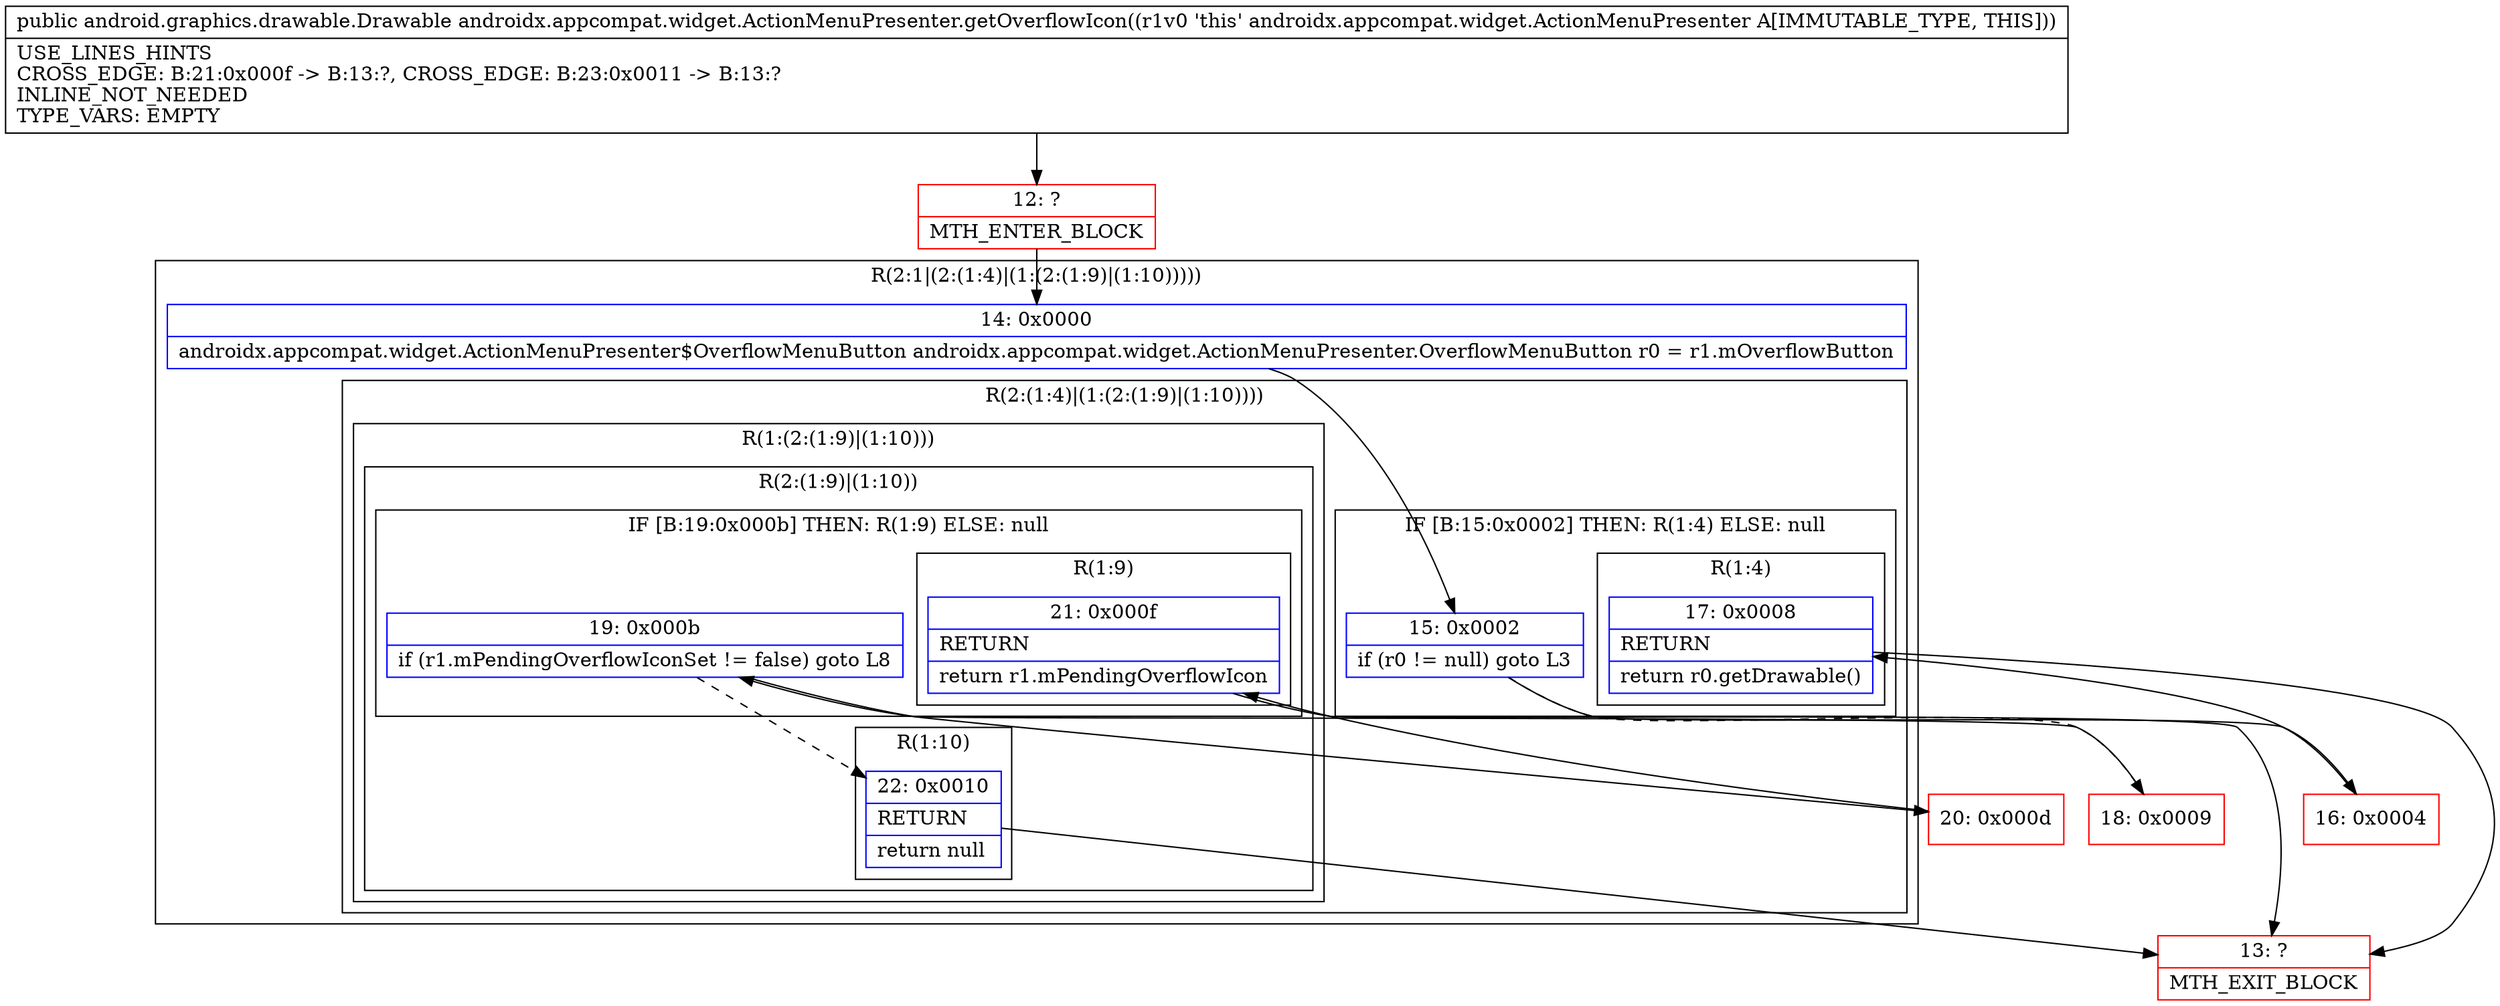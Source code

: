 digraph "CFG forandroidx.appcompat.widget.ActionMenuPresenter.getOverflowIcon()Landroid\/graphics\/drawable\/Drawable;" {
subgraph cluster_Region_888561248 {
label = "R(2:1|(2:(1:4)|(1:(2:(1:9)|(1:10)))))";
node [shape=record,color=blue];
Node_14 [shape=record,label="{14\:\ 0x0000|androidx.appcompat.widget.ActionMenuPresenter$OverflowMenuButton androidx.appcompat.widget.ActionMenuPresenter.OverflowMenuButton r0 = r1.mOverflowButton\l}"];
subgraph cluster_Region_1871560387 {
label = "R(2:(1:4)|(1:(2:(1:9)|(1:10))))";
node [shape=record,color=blue];
subgraph cluster_IfRegion_882723595 {
label = "IF [B:15:0x0002] THEN: R(1:4) ELSE: null";
node [shape=record,color=blue];
Node_15 [shape=record,label="{15\:\ 0x0002|if (r0 != null) goto L3\l}"];
subgraph cluster_Region_427551384 {
label = "R(1:4)";
node [shape=record,color=blue];
Node_17 [shape=record,label="{17\:\ 0x0008|RETURN\l|return r0.getDrawable()\l}"];
}
}
subgraph cluster_Region_161289111 {
label = "R(1:(2:(1:9)|(1:10)))";
node [shape=record,color=blue];
subgraph cluster_Region_1487597009 {
label = "R(2:(1:9)|(1:10))";
node [shape=record,color=blue];
subgraph cluster_IfRegion_1536797950 {
label = "IF [B:19:0x000b] THEN: R(1:9) ELSE: null";
node [shape=record,color=blue];
Node_19 [shape=record,label="{19\:\ 0x000b|if (r1.mPendingOverflowIconSet != false) goto L8\l}"];
subgraph cluster_Region_1499491048 {
label = "R(1:9)";
node [shape=record,color=blue];
Node_21 [shape=record,label="{21\:\ 0x000f|RETURN\l|return r1.mPendingOverflowIcon\l}"];
}
}
subgraph cluster_Region_947964920 {
label = "R(1:10)";
node [shape=record,color=blue];
Node_22 [shape=record,label="{22\:\ 0x0010|RETURN\l|return null\l}"];
}
}
}
}
}
Node_12 [shape=record,color=red,label="{12\:\ ?|MTH_ENTER_BLOCK\l}"];
Node_16 [shape=record,color=red,label="{16\:\ 0x0004}"];
Node_13 [shape=record,color=red,label="{13\:\ ?|MTH_EXIT_BLOCK\l}"];
Node_18 [shape=record,color=red,label="{18\:\ 0x0009}"];
Node_20 [shape=record,color=red,label="{20\:\ 0x000d}"];
MethodNode[shape=record,label="{public android.graphics.drawable.Drawable androidx.appcompat.widget.ActionMenuPresenter.getOverflowIcon((r1v0 'this' androidx.appcompat.widget.ActionMenuPresenter A[IMMUTABLE_TYPE, THIS]))  | USE_LINES_HINTS\lCROSS_EDGE: B:21:0x000f \-\> B:13:?, CROSS_EDGE: B:23:0x0011 \-\> B:13:?\lINLINE_NOT_NEEDED\lTYPE_VARS: EMPTY\l}"];
MethodNode -> Node_12;Node_14 -> Node_15;
Node_15 -> Node_16;
Node_15 -> Node_18[style=dashed];
Node_17 -> Node_13;
Node_19 -> Node_20;
Node_19 -> Node_22[style=dashed];
Node_21 -> Node_13;
Node_22 -> Node_13;
Node_12 -> Node_14;
Node_16 -> Node_17;
Node_18 -> Node_19;
Node_20 -> Node_21;
}

